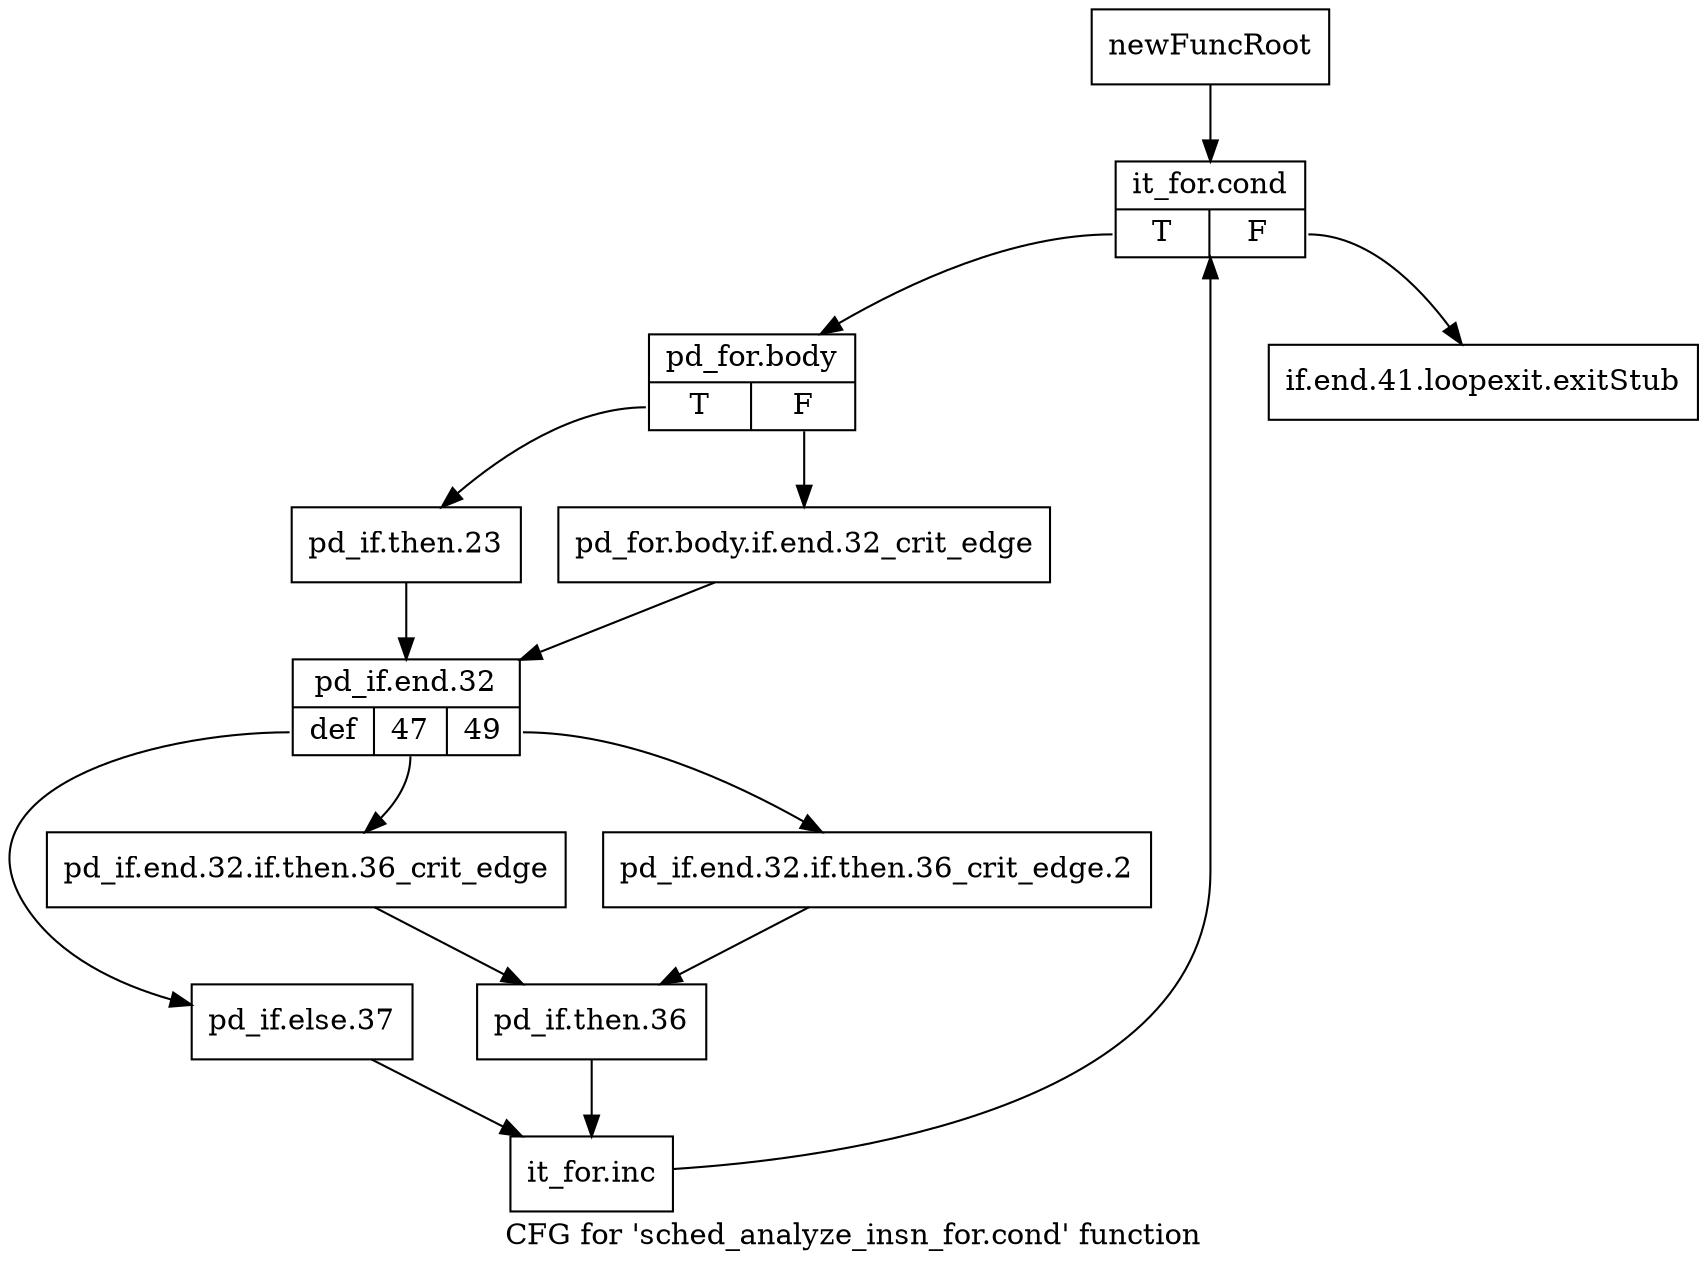 digraph "CFG for 'sched_analyze_insn_for.cond' function" {
	label="CFG for 'sched_analyze_insn_for.cond' function";

	Node0xc18bc80 [shape=record,label="{newFuncRoot}"];
	Node0xc18bc80 -> Node0xc18bd20;
	Node0xc18bcd0 [shape=record,label="{if.end.41.loopexit.exitStub}"];
	Node0xc18bd20 [shape=record,label="{it_for.cond|{<s0>T|<s1>F}}"];
	Node0xc18bd20:s0 -> Node0xc18bd70;
	Node0xc18bd20:s1 -> Node0xc18bcd0;
	Node0xc18bd70 [shape=record,label="{pd_for.body|{<s0>T|<s1>F}}"];
	Node0xc18bd70:s0 -> Node0xc18be10;
	Node0xc18bd70:s1 -> Node0xc18bdc0;
	Node0xc18bdc0 [shape=record,label="{pd_for.body.if.end.32_crit_edge}"];
	Node0xc18bdc0 -> Node0xc18be60;
	Node0xc18be10 [shape=record,label="{pd_if.then.23}"];
	Node0xc18be10 -> Node0xc18be60;
	Node0xc18be60 [shape=record,label="{pd_if.end.32|{<s0>def|<s1>47|<s2>49}}"];
	Node0xc18be60:s0 -> Node0xc18bfa0;
	Node0xc18be60:s1 -> Node0xc18bf00;
	Node0xc18be60:s2 -> Node0xc18beb0;
	Node0xc18beb0 [shape=record,label="{pd_if.end.32.if.then.36_crit_edge.2}"];
	Node0xc18beb0 -> Node0xc18bf50;
	Node0xc18bf00 [shape=record,label="{pd_if.end.32.if.then.36_crit_edge}"];
	Node0xc18bf00 -> Node0xc18bf50;
	Node0xc18bf50 [shape=record,label="{pd_if.then.36}"];
	Node0xc18bf50 -> Node0xc18bff0;
	Node0xc18bfa0 [shape=record,label="{pd_if.else.37}"];
	Node0xc18bfa0 -> Node0xc18bff0;
	Node0xc18bff0 [shape=record,label="{it_for.inc}"];
	Node0xc18bff0 -> Node0xc18bd20;
}
